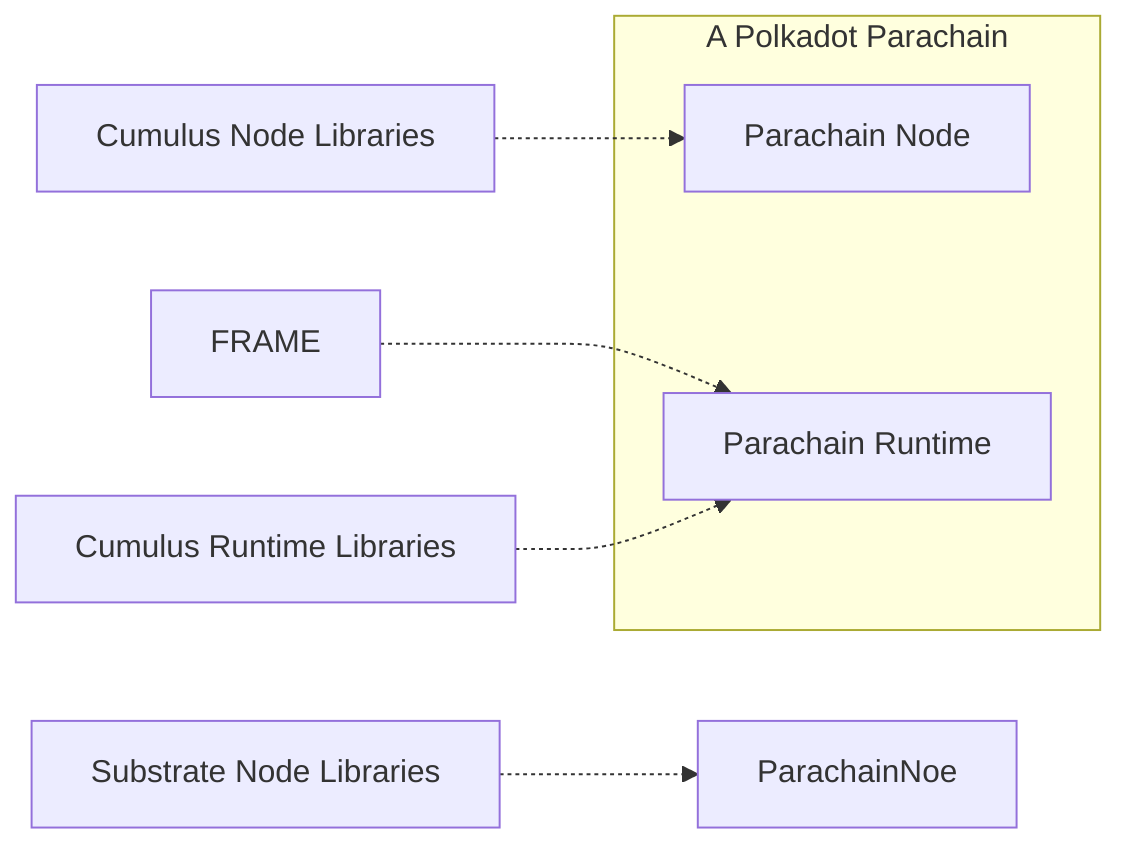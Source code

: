 flowchart LR
	subgraph Parachain[A Polkadot Parachain]
		ParachainNode[Parachain Node]
		ParachainRuntime[Parachain Runtime]
	end

    FRAME -.-> ParachainRuntime
    Substrate[Substrate Node Libraries] -.-> ParachainNoe

    CumulusC[Cumulus Node Libraries] -.-> ParachainNode
    CumulusR[Cumulus Runtime Libraries] -.-> ParachainRuntime